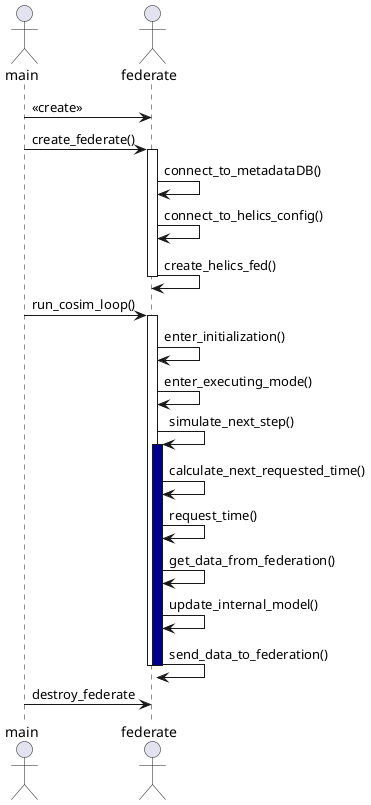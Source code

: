 
@startuml


actor main
actor federate

main -> federate: <<create>>
main -> federate: create_federate()
activate federate
federate -> federate: connect_to_metadataDB()
federate -> federate: connect_to_helics_config()
federate -> federate: create_helics_fed()
deactivate federate

main -> federate: run_cosim_loop()
activate federate
federate -> federate: enter_initialization()
federate -> federate: enter_executing_mode()
federate -> federate: simulate_next_step()
activate federate #DarkBlue
federate -> federate: calculate_next_requested_time()
federate -> federate: request_time()
federate -> federate: get_data_from_federation()
federate -> federate: update_internal_model()
federate -> federate: send_data_to_federation()
deactivate federate
deactivate federate
main -> federate: destroy_federate


@enduml